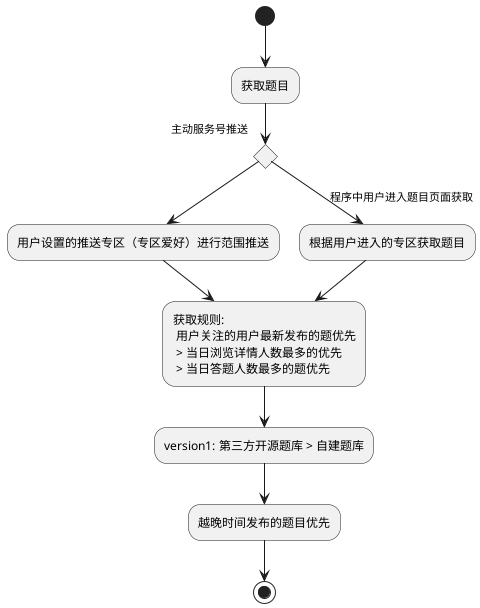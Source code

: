 @startuml
(*) --> "获取题目"
if "主动服务号推送" then
--> "用户设置的推送专区（专区爱好）进行范围推送"
--> "获取规则:\n 用户关注的用户最新发布的题优先\n > 当日浏览详情人数最多的优先\n > 当日答题人数最多的题优先"
else
--> [程序中用户进入题目页面获取] "根据用户进入的专区获取题目"
--> "获取规则:\n 用户关注的用户最新发布的题优先\n > 当日浏览详情人数最多的优先\n > 当日答题人数最多的题优先"
Endif
--> "version1: 第三方开源题库 > 自建题库"
--> "越晚时间发布的题目优先"
--> (*)
@enduml